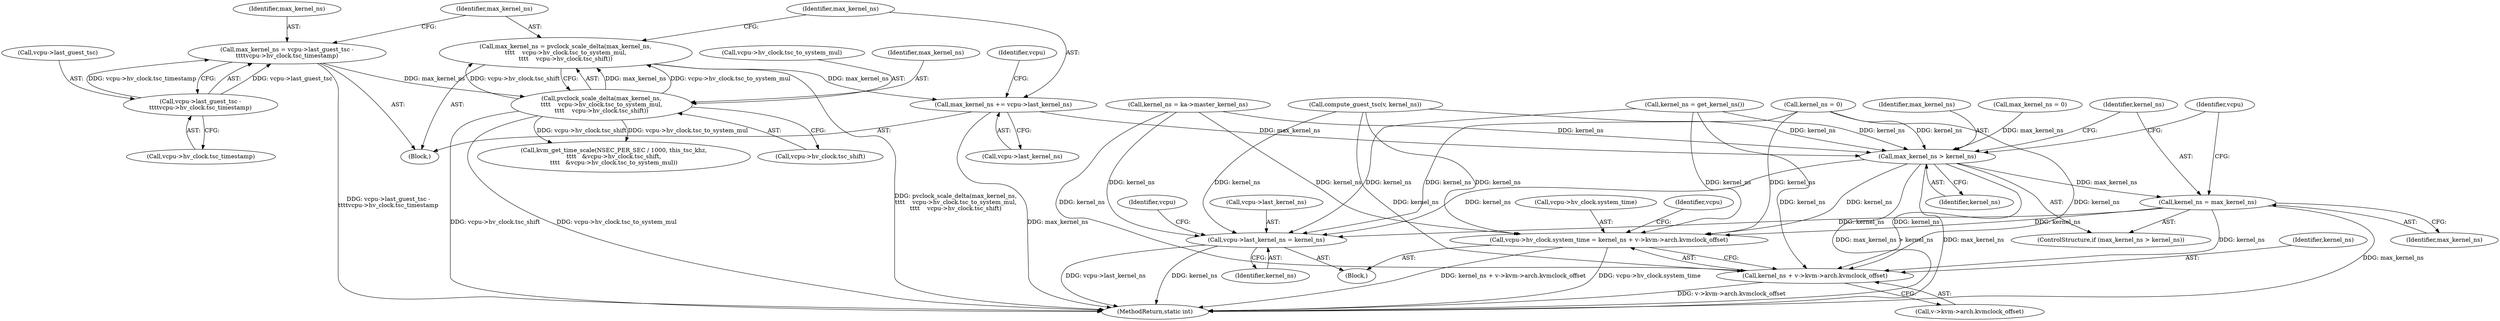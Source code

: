 digraph "0_linux_0b79459b482e85cb7426aa7da683a9f2c97aeae1_0@pointer" {
"1000273" [label="(Call,max_kernel_ns += vcpu->last_kernel_ns)"];
"1000259" [label="(Call,max_kernel_ns = pvclock_scale_delta(max_kernel_ns,\n\t\t\t\t    vcpu->hv_clock.tsc_to_system_mul,\n\t\t\t\t    vcpu->hv_clock.tsc_shift))"];
"1000261" [label="(Call,pvclock_scale_delta(max_kernel_ns,\n\t\t\t\t    vcpu->hv_clock.tsc_to_system_mul,\n\t\t\t\t    vcpu->hv_clock.tsc_shift))"];
"1000248" [label="(Call,max_kernel_ns = vcpu->last_guest_tsc -\n\t\t\t\tvcpu->hv_clock.tsc_timestamp)"];
"1000250" [label="(Call,vcpu->last_guest_tsc -\n\t\t\t\tvcpu->hv_clock.tsc_timestamp)"];
"1000313" [label="(Call,max_kernel_ns > kernel_ns)"];
"1000316" [label="(Call,kernel_ns = max_kernel_ns)"];
"1000326" [label="(Call,vcpu->hv_clock.system_time = kernel_ns + v->kvm->arch.kvmclock_offset)"];
"1000332" [label="(Call,kernel_ns + v->kvm->arch.kvmclock_offset)"];
"1000341" [label="(Call,vcpu->last_kernel_ns = kernel_ns)"];
"1000424" [label="(MethodReturn,static int)"];
"1000327" [label="(Call,vcpu->hv_clock.system_time)"];
"1000334" [label="(Call,v->kvm->arch.kvmclock_offset)"];
"1000249" [label="(Identifier,max_kernel_ns)"];
"1000259" [label="(Call,max_kernel_ns = pvclock_scale_delta(max_kernel_ns,\n\t\t\t\t    vcpu->hv_clock.tsc_to_system_mul,\n\t\t\t\t    vcpu->hv_clock.tsc_shift))"];
"1000282" [label="(Identifier,vcpu)"];
"1000268" [label="(Call,vcpu->hv_clock.tsc_shift)"];
"1000315" [label="(Identifier,kernel_ns)"];
"1000314" [label="(Identifier,max_kernel_ns)"];
"1000348" [label="(Identifier,vcpu)"];
"1000316" [label="(Call,kernel_ns = max_kernel_ns)"];
"1000273" [label="(Call,max_kernel_ns += vcpu->last_kernel_ns)"];
"1000251" [label="(Call,vcpu->last_guest_tsc)"];
"1000261" [label="(Call,pvclock_scale_delta(max_kernel_ns,\n\t\t\t\t    vcpu->hv_clock.tsc_to_system_mul,\n\t\t\t\t    vcpu->hv_clock.tsc_shift))"];
"1000312" [label="(ControlStructure,if (max_kernel_ns > kernel_ns))"];
"1000161" [label="(Call,kernel_ns = ka->master_kernel_ns)"];
"1000332" [label="(Call,kernel_ns + v->kvm->arch.kvmclock_offset)"];
"1000317" [label="(Identifier,kernel_ns)"];
"1000254" [label="(Call,vcpu->hv_clock.tsc_timestamp)"];
"1000111" [label="(Block,)"];
"1000275" [label="(Call,vcpu->last_kernel_ns)"];
"1000260" [label="(Identifier,max_kernel_ns)"];
"1000274" [label="(Identifier,max_kernel_ns)"];
"1000197" [label="(Call,kernel_ns = get_kernel_ns())"];
"1000313" [label="(Call,max_kernel_ns > kernel_ns)"];
"1000342" [label="(Call,vcpu->last_kernel_ns)"];
"1000326" [label="(Call,vcpu->hv_clock.system_time = kernel_ns + v->kvm->arch.kvmclock_offset)"];
"1000238" [label="(Call,max_kernel_ns = 0)"];
"1000345" [label="(Identifier,kernel_ns)"];
"1000341" [label="(Call,vcpu->last_kernel_ns = kernel_ns)"];
"1000263" [label="(Call,vcpu->hv_clock.tsc_to_system_mul)"];
"1000333" [label="(Identifier,kernel_ns)"];
"1000318" [label="(Identifier,max_kernel_ns)"];
"1000248" [label="(Call,max_kernel_ns = vcpu->last_guest_tsc -\n\t\t\t\tvcpu->hv_clock.tsc_timestamp)"];
"1000137" [label="(Call,kernel_ns = 0)"];
"1000247" [label="(Block,)"];
"1000286" [label="(Call,kvm_get_time_scale(NSEC_PER_SEC / 1000, this_tsc_khz,\n\t\t\t\t   &vcpu->hv_clock.tsc_shift,\n\t\t\t\t   &vcpu->hv_clock.tsc_to_system_mul))"];
"1000322" [label="(Identifier,vcpu)"];
"1000250" [label="(Call,vcpu->last_guest_tsc -\n\t\t\t\tvcpu->hv_clock.tsc_timestamp)"];
"1000343" [label="(Identifier,vcpu)"];
"1000213" [label="(Call,compute_guest_tsc(v, kernel_ns))"];
"1000262" [label="(Identifier,max_kernel_ns)"];
"1000273" -> "1000247"  [label="AST: "];
"1000273" -> "1000275"  [label="CFG: "];
"1000274" -> "1000273"  [label="AST: "];
"1000275" -> "1000273"  [label="AST: "];
"1000282" -> "1000273"  [label="CFG: "];
"1000273" -> "1000424"  [label="DDG: max_kernel_ns"];
"1000259" -> "1000273"  [label="DDG: max_kernel_ns"];
"1000273" -> "1000313"  [label="DDG: max_kernel_ns"];
"1000259" -> "1000247"  [label="AST: "];
"1000259" -> "1000261"  [label="CFG: "];
"1000260" -> "1000259"  [label="AST: "];
"1000261" -> "1000259"  [label="AST: "];
"1000274" -> "1000259"  [label="CFG: "];
"1000259" -> "1000424"  [label="DDG: pvclock_scale_delta(max_kernel_ns,\n\t\t\t\t    vcpu->hv_clock.tsc_to_system_mul,\n\t\t\t\t    vcpu->hv_clock.tsc_shift)"];
"1000261" -> "1000259"  [label="DDG: max_kernel_ns"];
"1000261" -> "1000259"  [label="DDG: vcpu->hv_clock.tsc_to_system_mul"];
"1000261" -> "1000259"  [label="DDG: vcpu->hv_clock.tsc_shift"];
"1000261" -> "1000268"  [label="CFG: "];
"1000262" -> "1000261"  [label="AST: "];
"1000263" -> "1000261"  [label="AST: "];
"1000268" -> "1000261"  [label="AST: "];
"1000261" -> "1000424"  [label="DDG: vcpu->hv_clock.tsc_shift"];
"1000261" -> "1000424"  [label="DDG: vcpu->hv_clock.tsc_to_system_mul"];
"1000248" -> "1000261"  [label="DDG: max_kernel_ns"];
"1000261" -> "1000286"  [label="DDG: vcpu->hv_clock.tsc_shift"];
"1000261" -> "1000286"  [label="DDG: vcpu->hv_clock.tsc_to_system_mul"];
"1000248" -> "1000247"  [label="AST: "];
"1000248" -> "1000250"  [label="CFG: "];
"1000249" -> "1000248"  [label="AST: "];
"1000250" -> "1000248"  [label="AST: "];
"1000260" -> "1000248"  [label="CFG: "];
"1000248" -> "1000424"  [label="DDG: vcpu->last_guest_tsc -\n\t\t\t\tvcpu->hv_clock.tsc_timestamp"];
"1000250" -> "1000248"  [label="DDG: vcpu->last_guest_tsc"];
"1000250" -> "1000248"  [label="DDG: vcpu->hv_clock.tsc_timestamp"];
"1000250" -> "1000254"  [label="CFG: "];
"1000251" -> "1000250"  [label="AST: "];
"1000254" -> "1000250"  [label="AST: "];
"1000313" -> "1000312"  [label="AST: "];
"1000313" -> "1000315"  [label="CFG: "];
"1000314" -> "1000313"  [label="AST: "];
"1000315" -> "1000313"  [label="AST: "];
"1000317" -> "1000313"  [label="CFG: "];
"1000322" -> "1000313"  [label="CFG: "];
"1000313" -> "1000424"  [label="DDG: max_kernel_ns > kernel_ns"];
"1000313" -> "1000424"  [label="DDG: max_kernel_ns"];
"1000238" -> "1000313"  [label="DDG: max_kernel_ns"];
"1000213" -> "1000313"  [label="DDG: kernel_ns"];
"1000137" -> "1000313"  [label="DDG: kernel_ns"];
"1000161" -> "1000313"  [label="DDG: kernel_ns"];
"1000197" -> "1000313"  [label="DDG: kernel_ns"];
"1000313" -> "1000316"  [label="DDG: max_kernel_ns"];
"1000313" -> "1000326"  [label="DDG: kernel_ns"];
"1000313" -> "1000332"  [label="DDG: kernel_ns"];
"1000313" -> "1000341"  [label="DDG: kernel_ns"];
"1000316" -> "1000312"  [label="AST: "];
"1000316" -> "1000318"  [label="CFG: "];
"1000317" -> "1000316"  [label="AST: "];
"1000318" -> "1000316"  [label="AST: "];
"1000322" -> "1000316"  [label="CFG: "];
"1000316" -> "1000424"  [label="DDG: max_kernel_ns"];
"1000316" -> "1000326"  [label="DDG: kernel_ns"];
"1000316" -> "1000332"  [label="DDG: kernel_ns"];
"1000316" -> "1000341"  [label="DDG: kernel_ns"];
"1000326" -> "1000111"  [label="AST: "];
"1000326" -> "1000332"  [label="CFG: "];
"1000327" -> "1000326"  [label="AST: "];
"1000332" -> "1000326"  [label="AST: "];
"1000343" -> "1000326"  [label="CFG: "];
"1000326" -> "1000424"  [label="DDG: kernel_ns + v->kvm->arch.kvmclock_offset"];
"1000326" -> "1000424"  [label="DDG: vcpu->hv_clock.system_time"];
"1000213" -> "1000326"  [label="DDG: kernel_ns"];
"1000137" -> "1000326"  [label="DDG: kernel_ns"];
"1000161" -> "1000326"  [label="DDG: kernel_ns"];
"1000197" -> "1000326"  [label="DDG: kernel_ns"];
"1000332" -> "1000334"  [label="CFG: "];
"1000333" -> "1000332"  [label="AST: "];
"1000334" -> "1000332"  [label="AST: "];
"1000332" -> "1000424"  [label="DDG: v->kvm->arch.kvmclock_offset"];
"1000213" -> "1000332"  [label="DDG: kernel_ns"];
"1000137" -> "1000332"  [label="DDG: kernel_ns"];
"1000161" -> "1000332"  [label="DDG: kernel_ns"];
"1000197" -> "1000332"  [label="DDG: kernel_ns"];
"1000341" -> "1000111"  [label="AST: "];
"1000341" -> "1000345"  [label="CFG: "];
"1000342" -> "1000341"  [label="AST: "];
"1000345" -> "1000341"  [label="AST: "];
"1000348" -> "1000341"  [label="CFG: "];
"1000341" -> "1000424"  [label="DDG: vcpu->last_kernel_ns"];
"1000341" -> "1000424"  [label="DDG: kernel_ns"];
"1000213" -> "1000341"  [label="DDG: kernel_ns"];
"1000137" -> "1000341"  [label="DDG: kernel_ns"];
"1000161" -> "1000341"  [label="DDG: kernel_ns"];
"1000197" -> "1000341"  [label="DDG: kernel_ns"];
}
